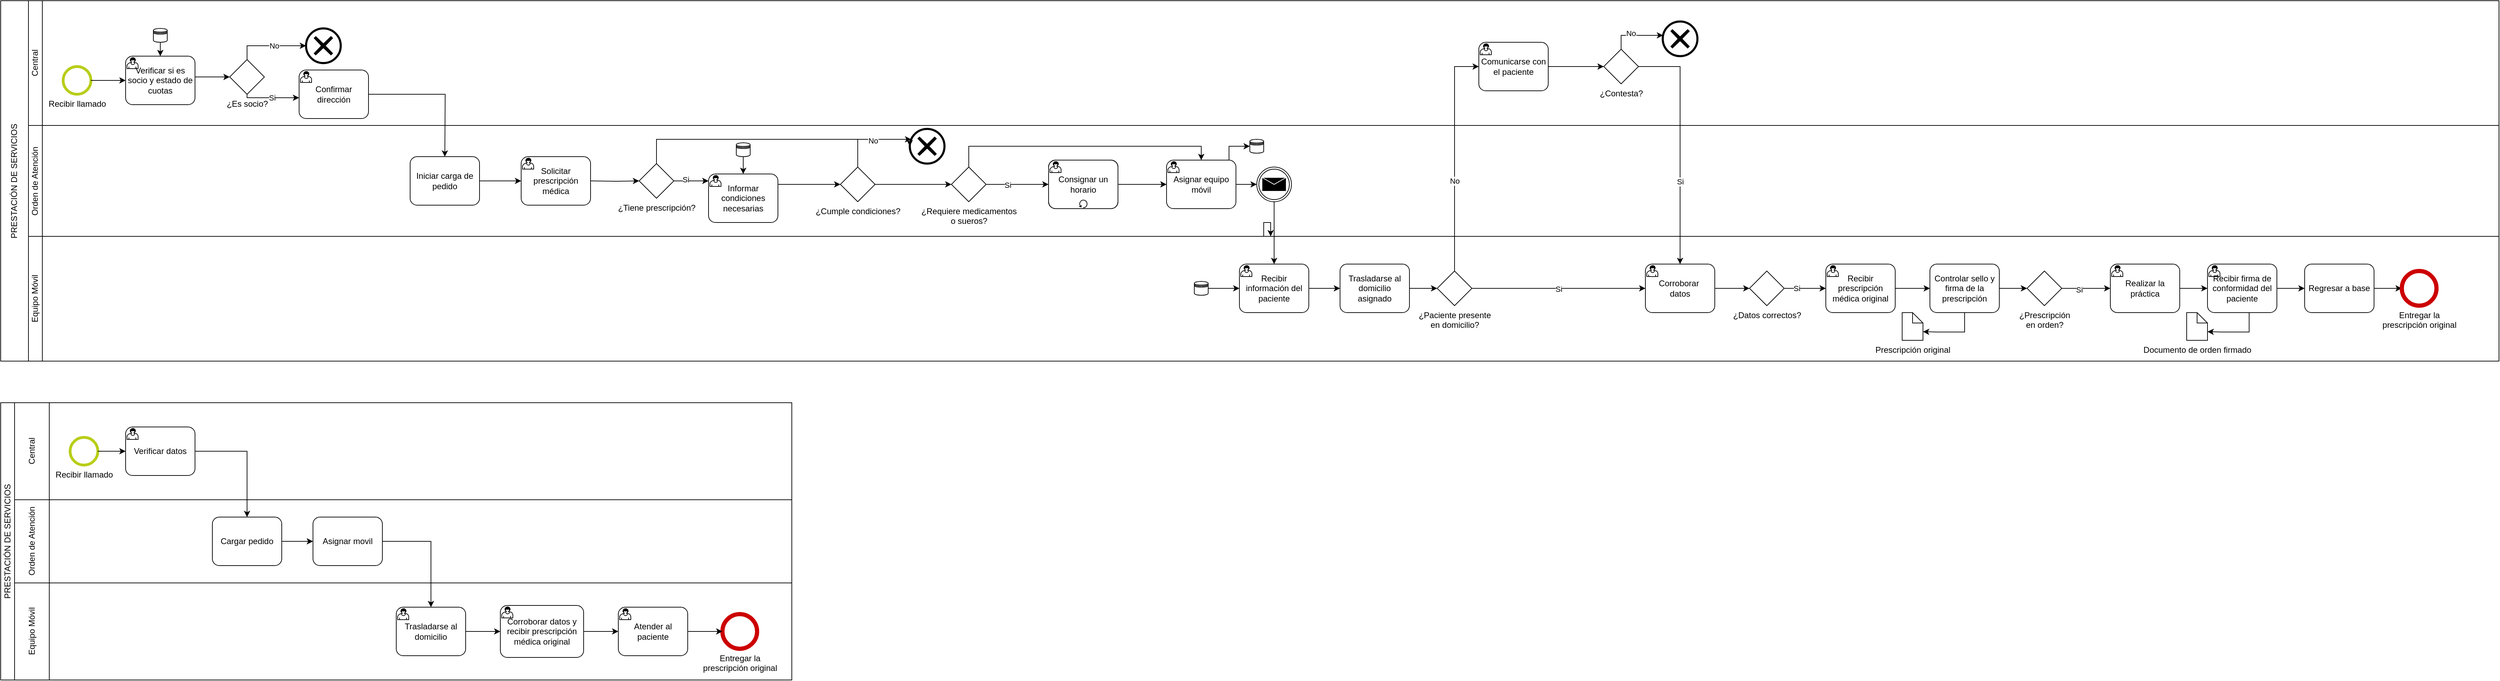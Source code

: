 <mxfile version="24.5.2" type="github">
  <diagram name="Page-1" id="2a216829-ef6e-dabb-86c1-c78162f3ba2b">
    <mxGraphModel dx="5736" dy="3184" grid="0" gridSize="10" guides="0" tooltips="0" connect="0" arrows="0" fold="1" page="0" pageScale="1" pageWidth="850" pageHeight="1100" background="none" math="0" shadow="0">
      <root>
        <mxCell id="0" />
        <mxCell id="1" parent="0" />
        <mxCell id="kCDRWN4eHYptyOttCMa9-4" value="PRESTACIÓN DE SERVICIOS" style="rounded=0;whiteSpace=wrap;html=1;flipV=1;flipH=1;direction=east;textDirection=vertical-lr;rotation=-180;" vertex="1" parent="1">
          <mxGeometry x="80" y="100" width="40" height="520" as="geometry" />
        </mxCell>
        <mxCell id="kCDRWN4eHYptyOttCMa9-5" value="" style="rounded=0;whiteSpace=wrap;html=1;" vertex="1" parent="1">
          <mxGeometry x="120" y="100" width="3560" height="180" as="geometry" />
        </mxCell>
        <mxCell id="kCDRWN4eHYptyOttCMa9-6" value="" style="rounded=0;whiteSpace=wrap;html=1;" vertex="1" parent="1">
          <mxGeometry x="140" y="280" width="3540" height="160" as="geometry" />
        </mxCell>
        <mxCell id="kCDRWN4eHYptyOttCMa9-7" value="" style="rounded=0;whiteSpace=wrap;html=1;" vertex="1" parent="1">
          <mxGeometry x="120" y="440" width="3560" height="180" as="geometry" />
        </mxCell>
        <mxCell id="kCDRWN4eHYptyOttCMa9-9" value="Central" style="rounded=0;whiteSpace=wrap;html=1;textDirection=vertical-rl;flipH=0;flipV=0;direction=east;rotation=-180;" vertex="1" parent="1">
          <mxGeometry x="120" y="100" width="20" height="180" as="geometry" />
        </mxCell>
        <mxCell id="kCDRWN4eHYptyOttCMa9-10" value="Orden de Atención" style="rounded=0;whiteSpace=wrap;html=1;textDirection=vertical-rl;flipH=0;flipV=0;direction=east;rotation=180;" vertex="1" parent="1">
          <mxGeometry x="120" y="280" width="20" height="160" as="geometry" />
        </mxCell>
        <mxCell id="kCDRWN4eHYptyOttCMa9-11" value="Equipo Móvil" style="rounded=0;whiteSpace=wrap;html=1;textDirection=vertical-rl;flipH=0;flipV=0;direction=east;rotation=180;" vertex="1" parent="1">
          <mxGeometry x="120" y="440" width="20" height="180" as="geometry" />
        </mxCell>
        <mxCell id="ayf5M_BBxmVtLlnQ4Gre-3" value="Recibir llamado" style="points=[[0.145,0.145,0],[0.5,0,0],[0.855,0.145,0],[1,0.5,0],[0.855,0.855,0],[0.5,1,0],[0.145,0.855,0],[0,0.5,0]];shape=mxgraph.bpmn.event;html=1;verticalLabelPosition=bottom;labelBackgroundColor=#ffffff;verticalAlign=top;align=center;perimeter=ellipsePerimeter;outlineConnect=0;aspect=fixed;outline=standard;symbol=general;strokeColor=#b8cd18;strokeWidth=4;" vertex="1" parent="1">
          <mxGeometry x="170" y="195" width="40" height="40" as="geometry" />
        </mxCell>
        <mxCell id="ayf5M_BBxmVtLlnQ4Gre-37" style="edgeStyle=orthogonalEdgeStyle;rounded=0;orthogonalLoop=1;jettySize=auto;html=1;" edge="1" parent="1" source="ayf5M_BBxmVtLlnQ4Gre-7">
          <mxGeometry relative="1" as="geometry">
            <mxPoint x="310" y="180" as="targetPoint" />
          </mxGeometry>
        </mxCell>
        <mxCell id="ayf5M_BBxmVtLlnQ4Gre-7" value="" style="shape=datastore;html=1;labelPosition=center;verticalLabelPosition=bottom;align=center;verticalAlign=top;" vertex="1" parent="1">
          <mxGeometry x="300" y="140" width="20" height="20" as="geometry" />
        </mxCell>
        <mxCell id="ayf5M_BBxmVtLlnQ4Gre-9" value="¿Es socio?" style="points=[[0.25,0.25,0],[0.5,0,0],[0.75,0.25,0],[1,0.5,0],[0.75,0.75,0],[0.5,1,0],[0.25,0.75,0],[0,0.5,0]];shape=mxgraph.bpmn.gateway2;html=1;verticalLabelPosition=bottom;labelBackgroundColor=#ffffff;verticalAlign=top;align=center;perimeter=rhombusPerimeter;outlineConnect=0;outline=none;symbol=none;" vertex="1" parent="1">
          <mxGeometry x="410" y="185" width="50" height="50" as="geometry" />
        </mxCell>
        <mxCell id="ayf5M_BBxmVtLlnQ4Gre-12" value="" style="points=[[0.145,0.145,0],[0.5,0,0],[0.855,0.145,0],[1,0.5,0],[0.855,0.855,0],[0.5,1,0],[0.145,0.855,0],[0,0.5,0]];shape=mxgraph.bpmn.event;html=1;verticalLabelPosition=bottom;labelBackgroundColor=#ffffff;verticalAlign=top;align=center;perimeter=ellipsePerimeter;outlineConnect=0;aspect=fixed;outline=end;symbol=cancel;" vertex="1" parent="1">
          <mxGeometry x="520" y="140" width="50" height="50" as="geometry" />
        </mxCell>
        <mxCell id="ayf5M_BBxmVtLlnQ4Gre-13" style="edgeStyle=orthogonalEdgeStyle;rounded=0;orthogonalLoop=1;jettySize=auto;html=1;entryX=0;entryY=0.5;entryDx=0;entryDy=0;entryPerimeter=0;exitX=0.5;exitY=0;exitDx=0;exitDy=0;exitPerimeter=0;" edge="1" parent="1" source="ayf5M_BBxmVtLlnQ4Gre-9" target="ayf5M_BBxmVtLlnQ4Gre-12">
          <mxGeometry relative="1" as="geometry" />
        </mxCell>
        <mxCell id="ayf5M_BBxmVtLlnQ4Gre-14" value="No" style="edgeLabel;html=1;align=center;verticalAlign=middle;resizable=0;points=[];" vertex="1" connectable="0" parent="ayf5M_BBxmVtLlnQ4Gre-13">
          <mxGeometry x="0.11" relative="1" as="geometry">
            <mxPoint as="offset" />
          </mxGeometry>
        </mxCell>
        <mxCell id="ayf5M_BBxmVtLlnQ4Gre-21" style="edgeStyle=orthogonalEdgeStyle;rounded=0;orthogonalLoop=1;jettySize=auto;html=1;exitX=1;exitY=0.5;exitDx=0;exitDy=0;exitPerimeter=0;" edge="1" parent="1" source="ayf5M_BBxmVtLlnQ4Gre-69">
          <mxGeometry relative="1" as="geometry">
            <mxPoint x="660" y="240" as="sourcePoint" />
            <mxPoint x="720" y="325" as="targetPoint" />
          </mxGeometry>
        </mxCell>
        <mxCell id="ayf5M_BBxmVtLlnQ4Gre-16" style="edgeStyle=orthogonalEdgeStyle;rounded=0;orthogonalLoop=1;jettySize=auto;html=1;entryX=0;entryY=0.5;entryDx=0;entryDy=0;entryPerimeter=0;" edge="1" parent="1" source="ayf5M_BBxmVtLlnQ4Gre-9">
          <mxGeometry relative="1" as="geometry">
            <mxPoint x="510" y="240" as="targetPoint" />
            <Array as="points">
              <mxPoint x="435" y="240" />
            </Array>
          </mxGeometry>
        </mxCell>
        <mxCell id="ayf5M_BBxmVtLlnQ4Gre-19" value="Si" style="edgeLabel;html=1;align=center;verticalAlign=middle;resizable=0;points=[];" vertex="1" connectable="0" parent="ayf5M_BBxmVtLlnQ4Gre-16">
          <mxGeometry x="-0.169" y="-3" relative="1" as="geometry">
            <mxPoint x="8" y="-3" as="offset" />
          </mxGeometry>
        </mxCell>
        <mxCell id="ayf5M_BBxmVtLlnQ4Gre-25" style="edgeStyle=orthogonalEdgeStyle;rounded=0;orthogonalLoop=1;jettySize=auto;html=1;" edge="1" parent="1" target="ayf5M_BBxmVtLlnQ4Gre-24">
          <mxGeometry relative="1" as="geometry">
            <mxPoint x="930" y="360" as="sourcePoint" />
          </mxGeometry>
        </mxCell>
        <mxCell id="ayf5M_BBxmVtLlnQ4Gre-23" style="edgeStyle=orthogonalEdgeStyle;rounded=0;orthogonalLoop=1;jettySize=auto;html=1;entryX=0;entryY=0.5;entryDx=0;entryDy=0;entryPerimeter=0;" edge="1" parent="1">
          <mxGeometry relative="1" as="geometry">
            <mxPoint x="770" y="360" as="sourcePoint" />
            <mxPoint x="830" y="360" as="targetPoint" />
          </mxGeometry>
        </mxCell>
        <mxCell id="ayf5M_BBxmVtLlnQ4Gre-27" style="edgeStyle=orthogonalEdgeStyle;rounded=0;orthogonalLoop=1;jettySize=auto;html=1;" edge="1" parent="1" source="ayf5M_BBxmVtLlnQ4Gre-24" target="ayf5M_BBxmVtLlnQ4Gre-43">
          <mxGeometry relative="1" as="geometry">
            <mxPoint x="1100" y="315" as="targetPoint" />
            <Array as="points">
              <mxPoint x="1025" y="300" />
            </Array>
          </mxGeometry>
        </mxCell>
        <mxCell id="ayf5M_BBxmVtLlnQ4Gre-32" style="edgeStyle=orthogonalEdgeStyle;rounded=0;orthogonalLoop=1;jettySize=auto;html=1;" edge="1" parent="1" source="ayf5M_BBxmVtLlnQ4Gre-24">
          <mxGeometry relative="1" as="geometry">
            <mxPoint x="1100" y="360" as="targetPoint" />
            <Array as="points">
              <mxPoint x="1080" y="360" />
              <mxPoint x="1080" y="360" />
            </Array>
          </mxGeometry>
        </mxCell>
        <mxCell id="ayf5M_BBxmVtLlnQ4Gre-33" value="Si" style="edgeLabel;html=1;align=center;verticalAlign=middle;resizable=0;points=[];" vertex="1" connectable="0" parent="ayf5M_BBxmVtLlnQ4Gre-32">
          <mxGeometry x="-0.333" y="2" relative="1" as="geometry">
            <mxPoint as="offset" />
          </mxGeometry>
        </mxCell>
        <mxCell id="ayf5M_BBxmVtLlnQ4Gre-24" value="¿Tiene prescripción?" style="points=[[0.25,0.25,0],[0.5,0,0],[0.75,0.25,0],[1,0.5,0],[0.75,0.75,0],[0.5,1,0],[0.25,0.75,0],[0,0.5,0]];shape=mxgraph.bpmn.gateway2;html=1;verticalLabelPosition=bottom;labelBackgroundColor=#ffffff;verticalAlign=top;align=center;perimeter=rhombusPerimeter;outlineConnect=0;outline=none;symbol=none;" vertex="1" parent="1">
          <mxGeometry x="1000" y="335" width="50" height="50" as="geometry" />
        </mxCell>
        <mxCell id="ayf5M_BBxmVtLlnQ4Gre-40" style="edgeStyle=orthogonalEdgeStyle;rounded=0;orthogonalLoop=1;jettySize=auto;html=1;" edge="1" parent="1" target="ayf5M_BBxmVtLlnQ4Gre-39">
          <mxGeometry relative="1" as="geometry">
            <mxPoint x="1200" y="365" as="sourcePoint" />
            <Array as="points">
              <mxPoint x="1220" y="365" />
              <mxPoint x="1220" y="365" />
            </Array>
          </mxGeometry>
        </mxCell>
        <mxCell id="ayf5M_BBxmVtLlnQ4Gre-48" style="edgeStyle=orthogonalEdgeStyle;rounded=0;orthogonalLoop=1;jettySize=auto;html=1;" edge="1" parent="1" source="ayf5M_BBxmVtLlnQ4Gre-34">
          <mxGeometry relative="1" as="geometry">
            <mxPoint x="1150" y="350" as="targetPoint" />
          </mxGeometry>
        </mxCell>
        <mxCell id="ayf5M_BBxmVtLlnQ4Gre-34" value="" style="shape=datastore;html=1;labelPosition=center;verticalLabelPosition=bottom;align=center;verticalAlign=top;" vertex="1" parent="1">
          <mxGeometry x="1140" y="305" width="20" height="20" as="geometry" />
        </mxCell>
        <mxCell id="ayf5M_BBxmVtLlnQ4Gre-57" style="edgeStyle=orthogonalEdgeStyle;rounded=0;orthogonalLoop=1;jettySize=auto;html=1;" edge="1" parent="1" source="ayf5M_BBxmVtLlnQ4Gre-39" target="ayf5M_BBxmVtLlnQ4Gre-56">
          <mxGeometry relative="1" as="geometry" />
        </mxCell>
        <mxCell id="ayf5M_BBxmVtLlnQ4Gre-39" value="¿Cumple condiciones?" style="points=[[0.25,0.25,0],[0.5,0,0],[0.75,0.25,0],[1,0.5,0],[0.75,0.75,0],[0.5,1,0],[0.25,0.75,0],[0,0.5,0]];shape=mxgraph.bpmn.gateway2;html=1;verticalLabelPosition=bottom;labelBackgroundColor=#ffffff;verticalAlign=top;align=center;perimeter=rhombusPerimeter;outlineConnect=0;outline=none;symbol=none;" vertex="1" parent="1">
          <mxGeometry x="1290" y="340" width="50" height="50" as="geometry" />
        </mxCell>
        <mxCell id="ayf5M_BBxmVtLlnQ4Gre-43" value="" style="points=[[0.145,0.145,0],[0.5,0,0],[0.855,0.145,0],[1,0.5,0],[0.855,0.855,0],[0.5,1,0],[0.145,0.855,0],[0,0.5,0]];shape=mxgraph.bpmn.event;html=1;verticalLabelPosition=bottom;labelBackgroundColor=#ffffff;verticalAlign=top;align=center;perimeter=ellipsePerimeter;outlineConnect=0;aspect=fixed;outline=end;symbol=cancel;" vertex="1" parent="1">
          <mxGeometry x="1390" y="285" width="50" height="50" as="geometry" />
        </mxCell>
        <mxCell id="ayf5M_BBxmVtLlnQ4Gre-44" style="edgeStyle=orthogonalEdgeStyle;rounded=0;orthogonalLoop=1;jettySize=auto;html=1;entryX=0;entryY=0.5;entryDx=0;entryDy=0;entryPerimeter=0;" edge="1" parent="1" source="ayf5M_BBxmVtLlnQ4Gre-39" target="ayf5M_BBxmVtLlnQ4Gre-43">
          <mxGeometry relative="1" as="geometry">
            <Array as="points">
              <mxPoint x="1315" y="300" />
              <mxPoint x="1390" y="300" />
            </Array>
          </mxGeometry>
        </mxCell>
        <mxCell id="ayf5M_BBxmVtLlnQ4Gre-45" value="No" style="edgeLabel;html=1;align=center;verticalAlign=middle;resizable=0;points=[];" vertex="1" connectable="0" parent="ayf5M_BBxmVtLlnQ4Gre-44">
          <mxGeometry x="-0.017" y="-2" relative="1" as="geometry">
            <mxPoint as="offset" />
          </mxGeometry>
        </mxCell>
        <mxCell id="ayf5M_BBxmVtLlnQ4Gre-51" value="" style="group" vertex="1" connectable="0" parent="1">
          <mxGeometry x="1590" y="330" width="160" height="70" as="geometry" />
        </mxCell>
        <mxCell id="ayf5M_BBxmVtLlnQ4Gre-50" value="" style="points=[[0.25,0,0],[0.5,0,0],[0.75,0,0],[1,0.25,0],[1,0.5,0],[1,0.75,0],[0.75,1,0],[0.5,1,0],[0.25,1,0],[0,0.75,0],[0,0.5,0],[0,0.25,0]];shape=mxgraph.bpmn.task;whiteSpace=wrap;rectStyle=rounded;size=10;html=1;container=1;expand=0;collapsible=0;taskMarker=abstract;isLoopStandard=1;fillColor=none;" vertex="1" parent="ayf5M_BBxmVtLlnQ4Gre-51">
          <mxGeometry width="100" height="70" as="geometry" />
        </mxCell>
        <mxCell id="ayf5M_BBxmVtLlnQ4Gre-59" style="edgeStyle=orthogonalEdgeStyle;rounded=0;orthogonalLoop=1;jettySize=auto;html=1;" edge="1" parent="1" source="ayf5M_BBxmVtLlnQ4Gre-56">
          <mxGeometry relative="1" as="geometry">
            <mxPoint x="1590" y="365" as="targetPoint" />
          </mxGeometry>
        </mxCell>
        <mxCell id="ayf5M_BBxmVtLlnQ4Gre-60" value="Si" style="edgeLabel;html=1;align=center;verticalAlign=middle;resizable=0;points=[];" vertex="1" connectable="0" parent="ayf5M_BBxmVtLlnQ4Gre-59">
          <mxGeometry x="-0.314" y="-1" relative="1" as="geometry">
            <mxPoint as="offset" />
          </mxGeometry>
        </mxCell>
        <mxCell id="ayf5M_BBxmVtLlnQ4Gre-56" value="¿Requiere medicamentos&lt;br&gt;o sueros?" style="points=[[0.25,0.25,0],[0.5,0,0],[0.75,0.25,0],[1,0.5,0],[0.75,0.75,0],[0.5,1,0],[0.25,0.75,0],[0,0.5,0]];shape=mxgraph.bpmn.gateway2;html=1;verticalLabelPosition=bottom;labelBackgroundColor=#ffffff;verticalAlign=top;align=center;perimeter=rhombusPerimeter;outlineConnect=0;outline=none;symbol=none;" vertex="1" parent="1">
          <mxGeometry x="1450" y="340" width="50" height="50" as="geometry" />
        </mxCell>
        <mxCell id="ayf5M_BBxmVtLlnQ4Gre-62" style="edgeStyle=orthogonalEdgeStyle;rounded=0;orthogonalLoop=1;jettySize=auto;html=1;entryX=0.5;entryY=0;entryDx=0;entryDy=0;entryPerimeter=0;" edge="1" parent="1" source="ayf5M_BBxmVtLlnQ4Gre-56">
          <mxGeometry relative="1" as="geometry">
            <mxPoint x="1810" y="330" as="targetPoint" />
            <Array as="points">
              <mxPoint x="1475" y="310" />
              <mxPoint x="1810" y="310" />
              <mxPoint x="1810" y="330" />
            </Array>
          </mxGeometry>
        </mxCell>
        <mxCell id="ayf5M_BBxmVtLlnQ4Gre-63" style="edgeStyle=orthogonalEdgeStyle;rounded=0;orthogonalLoop=1;jettySize=auto;html=1;entryX=0;entryY=0.5;entryDx=0;entryDy=0;entryPerimeter=0;" edge="1" parent="1">
          <mxGeometry relative="1" as="geometry">
            <mxPoint x="1690" y="365" as="sourcePoint" />
            <mxPoint x="1760" y="365" as="targetPoint" />
          </mxGeometry>
        </mxCell>
        <mxCell id="ayf5M_BBxmVtLlnQ4Gre-87" style="edgeStyle=orthogonalEdgeStyle;rounded=0;orthogonalLoop=1;jettySize=auto;html=1;" edge="1" parent="1" source="ayf5M_BBxmVtLlnQ4Gre-64" target="ayf5M_BBxmVtLlnQ4Gre-86">
          <mxGeometry relative="1" as="geometry" />
        </mxCell>
        <mxCell id="ayf5M_BBxmVtLlnQ4Gre-64" value="Asignar equipo móvil" style="points=[[0.25,0,0],[0.5,0,0],[0.75,0,0],[1,0.25,0],[1,0.5,0],[1,0.75,0],[0.75,1,0],[0.5,1,0],[0.25,1,0],[0,0.75,0],[0,0.5,0],[0,0.25,0]];shape=mxgraph.bpmn.task;whiteSpace=wrap;rectStyle=rounded;size=10;html=1;container=1;expand=0;collapsible=0;taskMarker=user;" vertex="1" parent="1">
          <mxGeometry x="1760" y="330" width="100" height="70" as="geometry" />
        </mxCell>
        <mxCell id="ayf5M_BBxmVtLlnQ4Gre-65" value="Consignar un horario" style="points=[[0.25,0,0],[0.5,0,0],[0.75,0,0],[1,0.25,0],[1,0.5,0],[1,0.75,0],[0.75,1,0],[0.5,1,0],[0.25,1,0],[0,0.75,0],[0,0.5,0],[0,0.25,0]];shape=mxgraph.bpmn.task;whiteSpace=wrap;rectStyle=rounded;size=10;html=1;container=1;expand=0;collapsible=0;taskMarker=user;fillColor=none;" vertex="1" parent="1">
          <mxGeometry x="1590" y="330" width="100" height="70" as="geometry" />
        </mxCell>
        <mxCell id="ayf5M_BBxmVtLlnQ4Gre-66" value="Informar condiciones necesarias" style="points=[[0.25,0,0],[0.5,0,0],[0.75,0,0],[1,0.25,0],[1,0.5,0],[1,0.75,0],[0.75,1,0],[0.5,1,0],[0.25,1,0],[0,0.75,0],[0,0.5,0],[0,0.25,0]];shape=mxgraph.bpmn.task;whiteSpace=wrap;rectStyle=rounded;size=10;html=1;container=1;expand=0;collapsible=0;taskMarker=user;" vertex="1" parent="1">
          <mxGeometry x="1100" y="350" width="100" height="70" as="geometry" />
        </mxCell>
        <mxCell id="ayf5M_BBxmVtLlnQ4Gre-67" value="Solicitar prescripción médica" style="points=[[0.25,0,0],[0.5,0,0],[0.75,0,0],[1,0.25,0],[1,0.5,0],[1,0.75,0],[0.75,1,0],[0.5,1,0],[0.25,1,0],[0,0.75,0],[0,0.5,0],[0,0.25,0]];shape=mxgraph.bpmn.task;whiteSpace=wrap;rectStyle=rounded;size=10;html=1;container=1;expand=0;collapsible=0;taskMarker=user;" vertex="1" parent="1">
          <mxGeometry x="830" y="325" width="100" height="70" as="geometry" />
        </mxCell>
        <mxCell id="ayf5M_BBxmVtLlnQ4Gre-69" value="Confirmar dirección" style="points=[[0.25,0,0],[0.5,0,0],[0.75,0,0],[1,0.25,0],[1,0.5,0],[1,0.75,0],[0.75,1,0],[0.5,1,0],[0.25,1,0],[0,0.75,0],[0,0.5,0],[0,0.25,0]];shape=mxgraph.bpmn.task;whiteSpace=wrap;rectStyle=rounded;size=10;html=1;container=1;expand=0;collapsible=0;taskMarker=user;" vertex="1" parent="1">
          <mxGeometry x="510" y="200" width="100" height="70" as="geometry" />
        </mxCell>
        <mxCell id="ayf5M_BBxmVtLlnQ4Gre-70" value="Verificar si es socio y estado de cuotas" style="points=[[0.25,0,0],[0.5,0,0],[0.75,0,0],[1,0.25,0],[1,0.5,0],[1,0.75,0],[0.75,1,0],[0.5,1,0],[0.25,1,0],[0,0.75,0],[0,0.5,0],[0,0.25,0]];shape=mxgraph.bpmn.task;whiteSpace=wrap;rectStyle=rounded;size=10;html=1;container=1;expand=0;collapsible=0;taskMarker=user;" vertex="1" parent="1">
          <mxGeometry x="260" y="180" width="100" height="70" as="geometry" />
        </mxCell>
        <mxCell id="ayf5M_BBxmVtLlnQ4Gre-73" style="edgeStyle=orthogonalEdgeStyle;rounded=0;orthogonalLoop=1;jettySize=auto;html=1;entryX=0;entryY=0.5;entryDx=0;entryDy=0;entryPerimeter=0;" edge="1" parent="1" source="ayf5M_BBxmVtLlnQ4Gre-70" target="ayf5M_BBxmVtLlnQ4Gre-9">
          <mxGeometry relative="1" as="geometry">
            <Array as="points">
              <mxPoint x="370" y="210" />
              <mxPoint x="370" y="210" />
            </Array>
          </mxGeometry>
        </mxCell>
        <mxCell id="ayf5M_BBxmVtLlnQ4Gre-74" value="Recibir información del paciente" style="points=[[0.25,0,0],[0.5,0,0],[0.75,0,0],[1,0.25,0],[1,0.5,0],[1,0.75,0],[0.75,1,0],[0.5,1,0],[0.25,1,0],[0,0.75,0],[0,0.5,0],[0,0.25,0]];shape=mxgraph.bpmn.task;whiteSpace=wrap;rectStyle=rounded;size=10;html=1;container=1;expand=0;collapsible=0;taskMarker=user;" vertex="1" parent="1">
          <mxGeometry x="1865" y="480" width="100" height="70" as="geometry" />
        </mxCell>
        <mxCell id="UZzEIZGlDgZ2y4QZmWA_-2" style="edgeStyle=orthogonalEdgeStyle;rounded=0;orthogonalLoop=1;jettySize=auto;html=1;exitX=1;exitY=0.5;exitDx=0;exitDy=0;exitPerimeter=0;entryX=0;entryY=0.5;entryDx=0;entryDy=0;entryPerimeter=0;" edge="1" parent="1" source="ayf5M_BBxmVtLlnQ4Gre-3" target="ayf5M_BBxmVtLlnQ4Gre-70">
          <mxGeometry relative="1" as="geometry" />
        </mxCell>
        <mxCell id="UZzEIZGlDgZ2y4QZmWA_-4" style="edgeStyle=orthogonalEdgeStyle;rounded=0;orthogonalLoop=1;jettySize=auto;html=1;exitX=1;exitY=0.5;exitDx=0;exitDy=0;exitPerimeter=0;entryX=0;entryY=0.5;entryDx=0;entryDy=0;entryPerimeter=0;" edge="1" parent="1" source="ayf5M_BBxmVtLlnQ4Gre-74" target="ayf5M_BBxmVtLlnQ4Gre-77">
          <mxGeometry relative="1" as="geometry">
            <mxPoint x="2000" y="515" as="targetPoint" />
          </mxGeometry>
        </mxCell>
        <mxCell id="UZzEIZGlDgZ2y4QZmWA_-5" value="¿Datos correctos?" style="points=[[0.25,0.25,0],[0.5,0,0],[0.75,0.25,0],[1,0.5,0],[0.75,0.75,0],[0.5,1,0],[0.25,0.75,0],[0,0.5,0]];shape=mxgraph.bpmn.gateway2;html=1;verticalLabelPosition=bottom;labelBackgroundColor=#ffffff;verticalAlign=top;align=center;perimeter=rhombusPerimeter;outlineConnect=0;outline=none;symbol=none;" vertex="1" parent="1">
          <mxGeometry x="2600" y="490" width="50" height="50" as="geometry" />
        </mxCell>
        <mxCell id="ayf5M_BBxmVtLlnQ4Gre-95" style="edgeStyle=orthogonalEdgeStyle;rounded=0;orthogonalLoop=1;jettySize=auto;html=1;" edge="1" parent="1" source="ayf5M_BBxmVtLlnQ4Gre-77" target="ayf5M_BBxmVtLlnQ4Gre-94">
          <mxGeometry relative="1" as="geometry" />
        </mxCell>
        <mxCell id="ayf5M_BBxmVtLlnQ4Gre-77" value="Trasladarse al&lt;br&gt;domicilio asignado" style="points=[[0.25,0,0],[0.5,0,0],[0.75,0,0],[1,0.25,0],[1,0.5,0],[1,0.75,0],[0.75,1,0],[0.5,1,0],[0.25,1,0],[0,0.75,0],[0,0.5,0],[0,0.25,0]];shape=mxgraph.bpmn.task;whiteSpace=wrap;rectStyle=rounded;size=10;html=1;container=1;expand=0;collapsible=0;taskMarker=abstract;" vertex="1" parent="1">
          <mxGeometry x="2010" y="480" width="100" height="70" as="geometry" />
        </mxCell>
        <mxCell id="ayf5M_BBxmVtLlnQ4Gre-78" value="Iniciar carga de pedido" style="points=[[0.25,0,0],[0.5,0,0],[0.75,0,0],[1,0.25,0],[1,0.5,0],[1,0.75,0],[0.75,1,0],[0.5,1,0],[0.25,1,0],[0,0.75,0],[0,0.5,0],[0,0.25,0]];shape=mxgraph.bpmn.task;whiteSpace=wrap;rectStyle=rounded;size=10;html=1;container=1;expand=0;collapsible=0;taskMarker=abstract;" vertex="1" parent="1">
          <mxGeometry x="670" y="325" width="100" height="70" as="geometry" />
        </mxCell>
        <mxCell id="ayf5M_BBxmVtLlnQ4Gre-82" value="" style="shape=datastore;html=1;labelPosition=center;verticalLabelPosition=bottom;align=center;verticalAlign=top;" vertex="1" parent="1">
          <mxGeometry x="1800" y="505" width="20" height="20" as="geometry" />
        </mxCell>
        <mxCell id="ayf5M_BBxmVtLlnQ4Gre-83" style="edgeStyle=orthogonalEdgeStyle;rounded=0;orthogonalLoop=1;jettySize=auto;html=1;entryX=0;entryY=0.5;entryDx=0;entryDy=0;entryPerimeter=0;" edge="1" parent="1" source="ayf5M_BBxmVtLlnQ4Gre-82" target="ayf5M_BBxmVtLlnQ4Gre-74">
          <mxGeometry relative="1" as="geometry" />
        </mxCell>
        <mxCell id="ayf5M_BBxmVtLlnQ4Gre-85" value="" style="edgeStyle=orthogonalEdgeStyle;rounded=0;orthogonalLoop=1;jettySize=auto;html=1;" edge="1" parent="1" source="ayf5M_BBxmVtLlnQ4Gre-64" target="ayf5M_BBxmVtLlnQ4Gre-80">
          <mxGeometry relative="1" as="geometry">
            <mxPoint x="1840" y="330" as="sourcePoint" />
            <mxPoint x="1920" y="310" as="targetPoint" />
            <Array as="points">
              <mxPoint x="1850" y="310" />
            </Array>
          </mxGeometry>
        </mxCell>
        <mxCell id="ayf5M_BBxmVtLlnQ4Gre-80" value="" style="shape=datastore;html=1;labelPosition=center;verticalLabelPosition=bottom;align=center;verticalAlign=top;" vertex="1" parent="1">
          <mxGeometry x="1880" y="300" width="20" height="20" as="geometry" />
        </mxCell>
        <mxCell id="ayf5M_BBxmVtLlnQ4Gre-86" value="" style="points=[[0.145,0.145,0],[0.5,0,0],[0.855,0.145,0],[1,0.5,0],[0.855,0.855,0],[0.5,1,0],[0.145,0.855,0],[0,0.5,0]];shape=mxgraph.bpmn.event;html=1;verticalLabelPosition=bottom;labelBackgroundColor=#ffffff;verticalAlign=top;align=center;perimeter=ellipsePerimeter;outlineConnect=0;aspect=fixed;outline=throwing;symbol=message;" vertex="1" parent="1">
          <mxGeometry x="1890" y="340" width="50" height="50" as="geometry" />
        </mxCell>
        <mxCell id="ayf5M_BBxmVtLlnQ4Gre-88" style="edgeStyle=orthogonalEdgeStyle;rounded=0;orthogonalLoop=1;jettySize=auto;html=1;entryX=0.5;entryY=0;entryDx=0;entryDy=0;entryPerimeter=0;" edge="1" parent="1" source="ayf5M_BBxmVtLlnQ4Gre-86" target="ayf5M_BBxmVtLlnQ4Gre-74">
          <mxGeometry relative="1" as="geometry" />
        </mxCell>
        <mxCell id="ayf5M_BBxmVtLlnQ4Gre-91" style="edgeStyle=orthogonalEdgeStyle;rounded=0;orthogonalLoop=1;jettySize=auto;html=1;" edge="1" parent="1" source="ayf5M_BBxmVtLlnQ4Gre-89" target="UZzEIZGlDgZ2y4QZmWA_-5">
          <mxGeometry relative="1" as="geometry" />
        </mxCell>
        <mxCell id="ayf5M_BBxmVtLlnQ4Gre-89" value="Corroborar&amp;nbsp;&lt;div&gt;datos&lt;/div&gt;" style="points=[[0.25,0,0],[0.5,0,0],[0.75,0,0],[1,0.25,0],[1,0.5,0],[1,0.75,0],[0.75,1,0],[0.5,1,0],[0.25,1,0],[0,0.75,0],[0,0.5,0],[0,0.25,0]];shape=mxgraph.bpmn.task;whiteSpace=wrap;rectStyle=rounded;size=10;html=1;container=1;expand=0;collapsible=0;taskMarker=user;" vertex="1" parent="1">
          <mxGeometry x="2450" y="480" width="100" height="70" as="geometry" />
        </mxCell>
        <mxCell id="ayf5M_BBxmVtLlnQ4Gre-94" value="¿Paciente presente&lt;br&gt;en domicilio?" style="points=[[0.25,0.25,0],[0.5,0,0],[0.75,0.25,0],[1,0.5,0],[0.75,0.75,0],[0.5,1,0],[0.25,0.75,0],[0,0.5,0]];shape=mxgraph.bpmn.gateway2;html=1;verticalLabelPosition=bottom;labelBackgroundColor=#ffffff;verticalAlign=top;align=center;perimeter=rhombusPerimeter;outlineConnect=0;outline=none;symbol=none;" vertex="1" parent="1">
          <mxGeometry x="2150" y="490" width="50" height="50" as="geometry" />
        </mxCell>
        <mxCell id="ayf5M_BBxmVtLlnQ4Gre-96" value="Comunicarse con el paciente" style="points=[[0.25,0,0],[0.5,0,0],[0.75,0,0],[1,0.25,0],[1,0.5,0],[1,0.75,0],[0.75,1,0],[0.5,1,0],[0.25,1,0],[0,0.75,0],[0,0.5,0],[0,0.25,0]];shape=mxgraph.bpmn.task;whiteSpace=wrap;rectStyle=rounded;size=10;html=1;container=1;expand=0;collapsible=0;taskMarker=user;" vertex="1" parent="1">
          <mxGeometry x="2210" y="160" width="100" height="70" as="geometry" />
        </mxCell>
        <mxCell id="ayf5M_BBxmVtLlnQ4Gre-97" style="edgeStyle=orthogonalEdgeStyle;rounded=0;orthogonalLoop=1;jettySize=auto;html=1;entryX=0;entryY=0.5;entryDx=0;entryDy=0;entryPerimeter=0;" edge="1" parent="1" source="ayf5M_BBxmVtLlnQ4Gre-94" target="ayf5M_BBxmVtLlnQ4Gre-96">
          <mxGeometry relative="1" as="geometry">
            <Array as="points">
              <mxPoint x="2175" y="195" />
            </Array>
          </mxGeometry>
        </mxCell>
        <mxCell id="ayf5M_BBxmVtLlnQ4Gre-98" value="No" style="edgeLabel;html=1;align=center;verticalAlign=middle;resizable=0;points=[];" vertex="1" connectable="0" parent="ayf5M_BBxmVtLlnQ4Gre-97">
          <mxGeometry x="0.049" y="-2" relative="1" as="geometry">
            <mxPoint x="-2" y="43" as="offset" />
          </mxGeometry>
        </mxCell>
        <mxCell id="ayf5M_BBxmVtLlnQ4Gre-110" style="edgeStyle=orthogonalEdgeStyle;rounded=0;orthogonalLoop=1;jettySize=auto;html=1;" edge="1" parent="1" source="ayf5M_BBxmVtLlnQ4Gre-99" target="ayf5M_BBxmVtLlnQ4Gre-105">
          <mxGeometry relative="1" as="geometry">
            <Array as="points">
              <mxPoint x="2415" y="150" />
            </Array>
          </mxGeometry>
        </mxCell>
        <mxCell id="ayf5M_BBxmVtLlnQ4Gre-111" value="No" style="edgeLabel;html=1;align=center;verticalAlign=middle;resizable=0;points=[];" vertex="1" connectable="0" parent="ayf5M_BBxmVtLlnQ4Gre-110">
          <mxGeometry x="-0.155" y="3" relative="1" as="geometry">
            <mxPoint as="offset" />
          </mxGeometry>
        </mxCell>
        <mxCell id="ayf5M_BBxmVtLlnQ4Gre-99" value="¿Contesta?" style="points=[[0.25,0.25,0],[0.5,0,0],[0.75,0.25,0],[1,0.5,0],[0.75,0.75,0],[0.5,1,0],[0.25,0.75,0],[0,0.5,0]];shape=mxgraph.bpmn.gateway2;html=1;verticalLabelPosition=bottom;labelBackgroundColor=#ffffff;verticalAlign=top;align=center;perimeter=rhombusPerimeter;outlineConnect=0;outline=none;symbol=none;" vertex="1" parent="1">
          <mxGeometry x="2390" y="170" width="50" height="50" as="geometry" />
        </mxCell>
        <mxCell id="ayf5M_BBxmVtLlnQ4Gre-100" style="edgeStyle=orthogonalEdgeStyle;rounded=0;orthogonalLoop=1;jettySize=auto;html=1;entryX=0;entryY=0.5;entryDx=0;entryDy=0;entryPerimeter=0;" edge="1" parent="1" source="ayf5M_BBxmVtLlnQ4Gre-96" target="ayf5M_BBxmVtLlnQ4Gre-99">
          <mxGeometry relative="1" as="geometry" />
        </mxCell>
        <mxCell id="ayf5M_BBxmVtLlnQ4Gre-101" style="edgeStyle=orthogonalEdgeStyle;rounded=0;orthogonalLoop=1;jettySize=auto;html=1;entryX=0.5;entryY=0;entryDx=0;entryDy=0;entryPerimeter=0;" edge="1" parent="1" source="ayf5M_BBxmVtLlnQ4Gre-99" target="ayf5M_BBxmVtLlnQ4Gre-89">
          <mxGeometry relative="1" as="geometry" />
        </mxCell>
        <mxCell id="ayf5M_BBxmVtLlnQ4Gre-104" value="Si" style="edgeLabel;html=1;align=center;verticalAlign=middle;resizable=0;points=[];" vertex="1" connectable="0" parent="ayf5M_BBxmVtLlnQ4Gre-101">
          <mxGeometry x="0.262" relative="1" as="geometry">
            <mxPoint y="8" as="offset" />
          </mxGeometry>
        </mxCell>
        <mxCell id="ayf5M_BBxmVtLlnQ4Gre-102" style="edgeStyle=orthogonalEdgeStyle;rounded=0;orthogonalLoop=1;jettySize=auto;html=1;entryX=0;entryY=0.5;entryDx=0;entryDy=0;entryPerimeter=0;" edge="1" parent="1" source="ayf5M_BBxmVtLlnQ4Gre-94" target="ayf5M_BBxmVtLlnQ4Gre-89">
          <mxGeometry relative="1" as="geometry" />
        </mxCell>
        <mxCell id="ayf5M_BBxmVtLlnQ4Gre-103" value="Si" style="edgeLabel;html=1;align=center;verticalAlign=middle;resizable=0;points=[];" vertex="1" connectable="0" parent="ayf5M_BBxmVtLlnQ4Gre-102">
          <mxGeometry y="-1" relative="1" as="geometry">
            <mxPoint as="offset" />
          </mxGeometry>
        </mxCell>
        <mxCell id="ayf5M_BBxmVtLlnQ4Gre-105" value="" style="points=[[0.145,0.145,0],[0.5,0,0],[0.855,0.145,0],[1,0.5,0],[0.855,0.855,0],[0.5,1,0],[0.145,0.855,0],[0,0.5,0]];shape=mxgraph.bpmn.event;html=1;verticalLabelPosition=bottom;labelBackgroundColor=#ffffff;verticalAlign=top;align=center;perimeter=ellipsePerimeter;outlineConnect=0;aspect=fixed;outline=end;symbol=cancel;" vertex="1" parent="1">
          <mxGeometry x="2475" y="130" width="50" height="50" as="geometry" />
        </mxCell>
        <mxCell id="ayf5M_BBxmVtLlnQ4Gre-115" value="Recibir prescripción médica original" style="points=[[0.25,0,0],[0.5,0,0],[0.75,0,0],[1,0.25,0],[1,0.5,0],[1,0.75,0],[0.75,1,0],[0.5,1,0],[0.25,1,0],[0,0.75,0],[0,0.5,0],[0,0.25,0]];shape=mxgraph.bpmn.task;whiteSpace=wrap;rectStyle=rounded;size=10;html=1;container=1;expand=0;collapsible=0;taskMarker=user;" vertex="1" parent="1">
          <mxGeometry x="2710" y="480" width="100" height="70" as="geometry" />
        </mxCell>
        <mxCell id="ayf5M_BBxmVtLlnQ4Gre-116" style="edgeStyle=orthogonalEdgeStyle;rounded=0;orthogonalLoop=1;jettySize=auto;html=1;entryX=0;entryY=0.5;entryDx=0;entryDy=0;entryPerimeter=0;" edge="1" parent="1" source="UZzEIZGlDgZ2y4QZmWA_-5" target="ayf5M_BBxmVtLlnQ4Gre-115">
          <mxGeometry relative="1" as="geometry" />
        </mxCell>
        <mxCell id="ayf5M_BBxmVtLlnQ4Gre-117" value="Si" style="edgeLabel;html=1;align=center;verticalAlign=middle;resizable=0;points=[];" vertex="1" connectable="0" parent="ayf5M_BBxmVtLlnQ4Gre-116">
          <mxGeometry x="-0.4" relative="1" as="geometry">
            <mxPoint as="offset" />
          </mxGeometry>
        </mxCell>
        <mxCell id="ayf5M_BBxmVtLlnQ4Gre-118" value="Controlar sello y firma de la prescripción" style="points=[[0.25,0,0],[0.5,0,0],[0.75,0,0],[1,0.25,0],[1,0.5,0],[1,0.75,0],[0.75,1,0],[0.5,1,0],[0.25,1,0],[0,0.75,0],[0,0.5,0],[0,0.25,0]];shape=mxgraph.bpmn.task;whiteSpace=wrap;rectStyle=rounded;size=10;html=1;container=1;expand=0;collapsible=0;taskMarker=abstract;" vertex="1" parent="1">
          <mxGeometry x="2860" y="480" width="100" height="70" as="geometry" />
        </mxCell>
        <mxCell id="ayf5M_BBxmVtLlnQ4Gre-119" style="edgeStyle=orthogonalEdgeStyle;rounded=0;orthogonalLoop=1;jettySize=auto;html=1;entryX=0;entryY=0.5;entryDx=0;entryDy=0;entryPerimeter=0;" edge="1" parent="1" source="ayf5M_BBxmVtLlnQ4Gre-115" target="ayf5M_BBxmVtLlnQ4Gre-118">
          <mxGeometry relative="1" as="geometry" />
        </mxCell>
        <mxCell id="ayf5M_BBxmVtLlnQ4Gre-120" value="¿Prescripción &lt;br&gt;en orden?" style="points=[[0.25,0.25,0],[0.5,0,0],[0.75,0.25,0],[1,0.5,0],[0.75,0.75,0],[0.5,1,0],[0.25,0.75,0],[0,0.5,0]];shape=mxgraph.bpmn.gateway2;html=1;verticalLabelPosition=bottom;labelBackgroundColor=#ffffff;verticalAlign=top;align=center;perimeter=rhombusPerimeter;outlineConnect=0;outline=none;symbol=none;" vertex="1" parent="1">
          <mxGeometry x="3000" y="490" width="50" height="50" as="geometry" />
        </mxCell>
        <mxCell id="ayf5M_BBxmVtLlnQ4Gre-121" style="edgeStyle=orthogonalEdgeStyle;rounded=0;orthogonalLoop=1;jettySize=auto;html=1;exitX=1;exitY=0.5;exitDx=0;exitDy=0;exitPerimeter=0;entryX=0;entryY=0.5;entryDx=0;entryDy=0;entryPerimeter=0;" edge="1" parent="1" source="ayf5M_BBxmVtLlnQ4Gre-118" target="ayf5M_BBxmVtLlnQ4Gre-120">
          <mxGeometry relative="1" as="geometry" />
        </mxCell>
        <mxCell id="ayf5M_BBxmVtLlnQ4Gre-123" style="edgeStyle=orthogonalEdgeStyle;rounded=0;orthogonalLoop=1;jettySize=auto;html=1;entryX=0;entryY=0.5;entryDx=0;entryDy=0;entryPerimeter=0;" edge="1" parent="1" source="ayf5M_BBxmVtLlnQ4Gre-120">
          <mxGeometry relative="1" as="geometry">
            <mxPoint x="3120" y="515" as="targetPoint" />
          </mxGeometry>
        </mxCell>
        <mxCell id="ayf5M_BBxmVtLlnQ4Gre-124" value="Si" style="edgeLabel;html=1;align=center;verticalAlign=middle;resizable=0;points=[];" vertex="1" connectable="0" parent="ayf5M_BBxmVtLlnQ4Gre-123">
          <mxGeometry x="-0.307" y="-2" relative="1" as="geometry">
            <mxPoint as="offset" />
          </mxGeometry>
        </mxCell>
        <mxCell id="ayf5M_BBxmVtLlnQ4Gre-128" value="Prescripción original" style="shape=mxgraph.bpmn.data;labelPosition=center;verticalLabelPosition=bottom;align=center;verticalAlign=top;size=15;html=1;" vertex="1" parent="1">
          <mxGeometry x="2820" y="550" width="30" height="40" as="geometry" />
        </mxCell>
        <mxCell id="ayf5M_BBxmVtLlnQ4Gre-129" style="edgeStyle=orthogonalEdgeStyle;rounded=0;orthogonalLoop=1;jettySize=auto;html=1;entryX=0;entryY=0;entryDx=30;entryDy=27.5;entryPerimeter=0;" edge="1" parent="1" source="ayf5M_BBxmVtLlnQ4Gre-118" target="ayf5M_BBxmVtLlnQ4Gre-128">
          <mxGeometry relative="1" as="geometry">
            <Array as="points">
              <mxPoint x="2910" y="578" />
              <mxPoint x="2870" y="578" />
            </Array>
          </mxGeometry>
        </mxCell>
        <mxCell id="ayf5M_BBxmVtLlnQ4Gre-130" value="Realizar la práctica" style="points=[[0.25,0,0],[0.5,0,0],[0.75,0,0],[1,0.25,0],[1,0.5,0],[1,0.75,0],[0.75,1,0],[0.5,1,0],[0.25,1,0],[0,0.75,0],[0,0.5,0],[0,0.25,0]];shape=mxgraph.bpmn.task;whiteSpace=wrap;rectStyle=rounded;size=10;html=1;container=1;expand=0;collapsible=0;taskMarker=user;" vertex="1" parent="1">
          <mxGeometry x="3120" y="480" width="100" height="70" as="geometry" />
        </mxCell>
        <mxCell id="ayf5M_BBxmVtLlnQ4Gre-135" value="" style="edgeStyle=orthogonalEdgeStyle;rounded=0;orthogonalLoop=1;jettySize=auto;html=1;" edge="1" parent="1" source="kCDRWN4eHYptyOttCMa9-7" target="kCDRWN4eHYptyOttCMa9-6">
          <mxGeometry relative="1" as="geometry" />
        </mxCell>
        <mxCell id="ayf5M_BBxmVtLlnQ4Gre-136" value="Recibir firma de conformidad del paciente" style="points=[[0.25,0,0],[0.5,0,0],[0.75,0,0],[1,0.25,0],[1,0.5,0],[1,0.75,0],[0.75,1,0],[0.5,1,0],[0.25,1,0],[0,0.75,0],[0,0.5,0],[0,0.25,0]];shape=mxgraph.bpmn.task;whiteSpace=wrap;rectStyle=rounded;size=10;html=1;container=1;expand=0;collapsible=0;taskMarker=user;" vertex="1" parent="1">
          <mxGeometry x="3260" y="480" width="100" height="70" as="geometry" />
        </mxCell>
        <mxCell id="ayf5M_BBxmVtLlnQ4Gre-137" style="edgeStyle=orthogonalEdgeStyle;rounded=0;orthogonalLoop=1;jettySize=auto;html=1;entryX=0;entryY=0.5;entryDx=0;entryDy=0;entryPerimeter=0;" edge="1" parent="1" source="ayf5M_BBxmVtLlnQ4Gre-130" target="ayf5M_BBxmVtLlnQ4Gre-136">
          <mxGeometry relative="1" as="geometry" />
        </mxCell>
        <mxCell id="ayf5M_BBxmVtLlnQ4Gre-141" style="edgeStyle=orthogonalEdgeStyle;rounded=0;orthogonalLoop=1;jettySize=auto;html=1;exitX=1;exitY=0.5;exitDx=0;exitDy=0;exitPerimeter=0;" edge="1" parent="1" source="ayf5M_BBxmVtLlnQ4Gre-138" target="ayf5M_BBxmVtLlnQ4Gre-140">
          <mxGeometry relative="1" as="geometry" />
        </mxCell>
        <mxCell id="ayf5M_BBxmVtLlnQ4Gre-138" value="Regresar a base" style="points=[[0.25,0,0],[0.5,0,0],[0.75,0,0],[1,0.25,0],[1,0.5,0],[1,0.75,0],[0.75,1,0],[0.5,1,0],[0.25,1,0],[0,0.75,0],[0,0.5,0],[0,0.25,0]];shape=mxgraph.bpmn.task;whiteSpace=wrap;rectStyle=rounded;size=10;html=1;container=1;expand=0;collapsible=0;taskMarker=abstract;" vertex="1" parent="1">
          <mxGeometry x="3400" y="480" width="100" height="70" as="geometry" />
        </mxCell>
        <mxCell id="ayf5M_BBxmVtLlnQ4Gre-139" style="edgeStyle=orthogonalEdgeStyle;rounded=0;orthogonalLoop=1;jettySize=auto;html=1;exitX=1;exitY=0.5;exitDx=0;exitDy=0;exitPerimeter=0;entryX=0;entryY=0.5;entryDx=0;entryDy=0;entryPerimeter=0;" edge="1" parent="1" source="ayf5M_BBxmVtLlnQ4Gre-136" target="ayf5M_BBxmVtLlnQ4Gre-138">
          <mxGeometry relative="1" as="geometry" />
        </mxCell>
        <mxCell id="ayf5M_BBxmVtLlnQ4Gre-140" value="Entregar la &lt;br&gt;prescripción original" style="points=[[0.145,0.145,0],[0.5,0,0],[0.855,0.145,0],[1,0.5,0],[0.855,0.855,0],[0.5,1,0],[0.145,0.855,0],[0,0.5,0]];shape=mxgraph.bpmn.event;html=1;verticalLabelPosition=bottom;labelBackgroundColor=#ffffff;verticalAlign=top;align=center;perimeter=ellipsePerimeter;outlineConnect=0;aspect=fixed;outline=end;symbol=terminate2;strokeColor=#CC0000;strokeWidth=2;" vertex="1" parent="1">
          <mxGeometry x="3540" y="490" width="50" height="50" as="geometry" />
        </mxCell>
        <mxCell id="ayf5M_BBxmVtLlnQ4Gre-142" value="Documento de orden firmado" style="shape=mxgraph.bpmn.data;labelPosition=center;verticalLabelPosition=bottom;align=center;verticalAlign=top;size=15;html=1;" vertex="1" parent="1">
          <mxGeometry x="3230" y="550" width="30" height="40" as="geometry" />
        </mxCell>
        <mxCell id="ayf5M_BBxmVtLlnQ4Gre-143" style="edgeStyle=orthogonalEdgeStyle;rounded=0;orthogonalLoop=1;jettySize=auto;html=1;entryX=0;entryY=0;entryDx=30;entryDy=27.5;entryPerimeter=0;" edge="1" parent="1" target="ayf5M_BBxmVtLlnQ4Gre-142">
          <mxGeometry relative="1" as="geometry">
            <mxPoint x="3320" y="550" as="sourcePoint" />
            <Array as="points">
              <mxPoint x="3320" y="578" />
              <mxPoint x="3280" y="578" />
            </Array>
          </mxGeometry>
        </mxCell>
        <mxCell id="ayf5M_BBxmVtLlnQ4Gre-144" value="&lt;span style=&quot;font-weight: 400;&quot;&gt;PRESTACIÓN DE SERVICIOS&lt;/span&gt;" style="swimlane;html=1;childLayout=stackLayout;resizeParent=1;resizeParentMax=0;horizontal=0;startSize=20;horizontalStack=0;whiteSpace=wrap;" vertex="1" parent="1">
          <mxGeometry x="80" y="680" width="1140" height="400" as="geometry" />
        </mxCell>
        <mxCell id="ayf5M_BBxmVtLlnQ4Gre-145" value="&lt;span style=&quot;font-weight: 400; text-wrap-mode: wrap;&quot;&gt;Central&lt;/span&gt;" style="swimlane;html=1;startSize=50;horizontal=0;" vertex="1" parent="ayf5M_BBxmVtLlnQ4Gre-144">
          <mxGeometry x="20" width="1120" height="140" as="geometry" />
        </mxCell>
        <mxCell id="ayf5M_BBxmVtLlnQ4Gre-152" value="Recibir llamado" style="points=[[0.145,0.145,0],[0.5,0,0],[0.855,0.145,0],[1,0.5,0],[0.855,0.855,0],[0.5,1,0],[0.145,0.855,0],[0,0.5,0]];shape=mxgraph.bpmn.event;html=1;verticalLabelPosition=bottom;labelBackgroundColor=#ffffff;verticalAlign=top;align=center;perimeter=ellipsePerimeter;outlineConnect=0;aspect=fixed;outline=standard;symbol=general;strokeColor=#b8cd18;strokeWidth=4;" vertex="1" parent="ayf5M_BBxmVtLlnQ4Gre-145">
          <mxGeometry x="80" y="50" width="40" height="40" as="geometry" />
        </mxCell>
        <mxCell id="ayf5M_BBxmVtLlnQ4Gre-153" value="Verificar datos" style="points=[[0.25,0,0],[0.5,0,0],[0.75,0,0],[1,0.25,0],[1,0.5,0],[1,0.75,0],[0.75,1,0],[0.5,1,0],[0.25,1,0],[0,0.75,0],[0,0.5,0],[0,0.25,0]];shape=mxgraph.bpmn.task;whiteSpace=wrap;rectStyle=rounded;size=10;html=1;container=1;expand=0;collapsible=0;taskMarker=user;" vertex="1" parent="ayf5M_BBxmVtLlnQ4Gre-145">
          <mxGeometry x="160" y="35" width="100" height="70" as="geometry" />
        </mxCell>
        <mxCell id="ayf5M_BBxmVtLlnQ4Gre-154" style="edgeStyle=orthogonalEdgeStyle;rounded=0;orthogonalLoop=1;jettySize=auto;html=1;exitX=1;exitY=0.5;exitDx=0;exitDy=0;exitPerimeter=0;entryX=0;entryY=0.5;entryDx=0;entryDy=0;entryPerimeter=0;" edge="1" parent="ayf5M_BBxmVtLlnQ4Gre-145" source="ayf5M_BBxmVtLlnQ4Gre-152" target="ayf5M_BBxmVtLlnQ4Gre-153">
          <mxGeometry relative="1" as="geometry" />
        </mxCell>
        <mxCell id="ayf5M_BBxmVtLlnQ4Gre-146" value="&lt;span style=&quot;font-weight: 400; text-wrap-mode: wrap;&quot;&gt;Orden de Atención&lt;/span&gt;" style="swimlane;html=1;startSize=50;horizontal=0;" vertex="1" parent="ayf5M_BBxmVtLlnQ4Gre-144">
          <mxGeometry x="20" y="140" width="1120" height="120" as="geometry" />
        </mxCell>
        <mxCell id="ayf5M_BBxmVtLlnQ4Gre-157" value="Cargar pedido" style="points=[[0.25,0,0],[0.5,0,0],[0.75,0,0],[1,0.25,0],[1,0.5,0],[1,0.75,0],[0.75,1,0],[0.5,1,0],[0.25,1,0],[0,0.75,0],[0,0.5,0],[0,0.25,0]];shape=mxgraph.bpmn.task;whiteSpace=wrap;rectStyle=rounded;size=10;html=1;container=1;expand=0;collapsible=0;taskMarker=abstract;" vertex="1" parent="ayf5M_BBxmVtLlnQ4Gre-146">
          <mxGeometry x="285" y="25" width="100" height="70" as="geometry" />
        </mxCell>
        <mxCell id="ayf5M_BBxmVtLlnQ4Gre-158" value="Asignar movil" style="points=[[0.25,0,0],[0.5,0,0],[0.75,0,0],[1,0.25,0],[1,0.5,0],[1,0.75,0],[0.75,1,0],[0.5,1,0],[0.25,1,0],[0,0.75,0],[0,0.5,0],[0,0.25,0]];shape=mxgraph.bpmn.task;whiteSpace=wrap;rectStyle=rounded;size=10;html=1;container=1;expand=0;collapsible=0;taskMarker=abstract;" vertex="1" parent="ayf5M_BBxmVtLlnQ4Gre-146">
          <mxGeometry x="430" y="25" width="100" height="70" as="geometry" />
        </mxCell>
        <mxCell id="ayf5M_BBxmVtLlnQ4Gre-159" style="edgeStyle=orthogonalEdgeStyle;rounded=0;orthogonalLoop=1;jettySize=auto;html=1;entryX=0;entryY=0.5;entryDx=0;entryDy=0;entryPerimeter=0;" edge="1" parent="ayf5M_BBxmVtLlnQ4Gre-146" source="ayf5M_BBxmVtLlnQ4Gre-157" target="ayf5M_BBxmVtLlnQ4Gre-158">
          <mxGeometry relative="1" as="geometry" />
        </mxCell>
        <mxCell id="ayf5M_BBxmVtLlnQ4Gre-147" value="&lt;span style=&quot;font-weight: 400; text-wrap-mode: wrap;&quot;&gt;Equipo Móvil&lt;/span&gt;" style="swimlane;html=1;startSize=50;horizontal=0;" vertex="1" parent="ayf5M_BBxmVtLlnQ4Gre-144">
          <mxGeometry x="20" y="260" width="1120" height="140" as="geometry" />
        </mxCell>
        <mxCell id="ayf5M_BBxmVtLlnQ4Gre-161" value="Trasladarse al domicilio" style="points=[[0.25,0,0],[0.5,0,0],[0.75,0,0],[1,0.25,0],[1,0.5,0],[1,0.75,0],[0.75,1,0],[0.5,1,0],[0.25,1,0],[0,0.75,0],[0,0.5,0],[0,0.25,0]];shape=mxgraph.bpmn.task;whiteSpace=wrap;rectStyle=rounded;size=10;html=1;container=1;expand=0;collapsible=0;taskMarker=user;" vertex="1" parent="ayf5M_BBxmVtLlnQ4Gre-147">
          <mxGeometry x="550" y="35" width="100" height="70" as="geometry" />
        </mxCell>
        <mxCell id="ayf5M_BBxmVtLlnQ4Gre-162" value="Corroborar datos y recibir prescripción médica original" style="points=[[0.25,0,0],[0.5,0,0],[0.75,0,0],[1,0.25,0],[1,0.5,0],[1,0.75,0],[0.75,1,0],[0.5,1,0],[0.25,1,0],[0,0.75,0],[0,0.5,0],[0,0.25,0]];shape=mxgraph.bpmn.task;whiteSpace=wrap;rectStyle=rounded;size=10;html=1;container=1;expand=0;collapsible=0;taskMarker=user;" vertex="1" parent="ayf5M_BBxmVtLlnQ4Gre-147">
          <mxGeometry x="700" y="32.5" width="120" height="75" as="geometry" />
        </mxCell>
        <mxCell id="ayf5M_BBxmVtLlnQ4Gre-163" style="edgeStyle=orthogonalEdgeStyle;rounded=0;orthogonalLoop=1;jettySize=auto;html=1;entryX=0;entryY=0.5;entryDx=0;entryDy=0;entryPerimeter=0;" edge="1" parent="ayf5M_BBxmVtLlnQ4Gre-147" source="ayf5M_BBxmVtLlnQ4Gre-161" target="ayf5M_BBxmVtLlnQ4Gre-162">
          <mxGeometry relative="1" as="geometry" />
        </mxCell>
        <mxCell id="ayf5M_BBxmVtLlnQ4Gre-165" value="Atender al paciente" style="points=[[0.25,0,0],[0.5,0,0],[0.75,0,0],[1,0.25,0],[1,0.5,0],[1,0.75,0],[0.75,1,0],[0.5,1,0],[0.25,1,0],[0,0.75,0],[0,0.5,0],[0,0.25,0]];shape=mxgraph.bpmn.task;whiteSpace=wrap;rectStyle=rounded;size=10;html=1;container=1;expand=0;collapsible=0;taskMarker=user;" vertex="1" parent="ayf5M_BBxmVtLlnQ4Gre-147">
          <mxGeometry x="870" y="35" width="100" height="70" as="geometry" />
        </mxCell>
        <mxCell id="ayf5M_BBxmVtLlnQ4Gre-166" style="edgeStyle=orthogonalEdgeStyle;rounded=0;orthogonalLoop=1;jettySize=auto;html=1;entryX=0;entryY=0.5;entryDx=0;entryDy=0;entryPerimeter=0;" edge="1" parent="ayf5M_BBxmVtLlnQ4Gre-147" source="ayf5M_BBxmVtLlnQ4Gre-162" target="ayf5M_BBxmVtLlnQ4Gre-165">
          <mxGeometry relative="1" as="geometry" />
        </mxCell>
        <mxCell id="ayf5M_BBxmVtLlnQ4Gre-169" value="Entregar la &lt;br&gt;prescripción original" style="points=[[0.145,0.145,0],[0.5,0,0],[0.855,0.145,0],[1,0.5,0],[0.855,0.855,0],[0.5,1,0],[0.145,0.855,0],[0,0.5,0]];shape=mxgraph.bpmn.event;html=1;verticalLabelPosition=bottom;labelBackgroundColor=#ffffff;verticalAlign=top;align=center;perimeter=ellipsePerimeter;outlineConnect=0;aspect=fixed;outline=end;symbol=terminate2;strokeColor=#CC0000;strokeWidth=2;" vertex="1" parent="ayf5M_BBxmVtLlnQ4Gre-147">
          <mxGeometry x="1020" y="45" width="50" height="50" as="geometry" />
        </mxCell>
        <mxCell id="ayf5M_BBxmVtLlnQ4Gre-170" style="edgeStyle=orthogonalEdgeStyle;rounded=0;orthogonalLoop=1;jettySize=auto;html=1;entryX=0;entryY=0.5;entryDx=0;entryDy=0;entryPerimeter=0;" edge="1" parent="ayf5M_BBxmVtLlnQ4Gre-147" source="ayf5M_BBxmVtLlnQ4Gre-165" target="ayf5M_BBxmVtLlnQ4Gre-169">
          <mxGeometry relative="1" as="geometry" />
        </mxCell>
        <mxCell id="ayf5M_BBxmVtLlnQ4Gre-156" style="edgeStyle=orthogonalEdgeStyle;rounded=0;orthogonalLoop=1;jettySize=auto;html=1;exitX=1;exitY=0.5;exitDx=0;exitDy=0;exitPerimeter=0;entryX=0.5;entryY=0;entryDx=0;entryDy=0;entryPerimeter=0;" edge="1" parent="ayf5M_BBxmVtLlnQ4Gre-144" source="ayf5M_BBxmVtLlnQ4Gre-153" target="ayf5M_BBxmVtLlnQ4Gre-157">
          <mxGeometry relative="1" as="geometry">
            <mxPoint x="320" y="70.0" as="targetPoint" />
          </mxGeometry>
        </mxCell>
        <mxCell id="ayf5M_BBxmVtLlnQ4Gre-164" style="edgeStyle=orthogonalEdgeStyle;rounded=0;orthogonalLoop=1;jettySize=auto;html=1;entryX=0.5;entryY=0;entryDx=0;entryDy=0;entryPerimeter=0;" edge="1" parent="ayf5M_BBxmVtLlnQ4Gre-144" source="ayf5M_BBxmVtLlnQ4Gre-158" target="ayf5M_BBxmVtLlnQ4Gre-161">
          <mxGeometry relative="1" as="geometry" />
        </mxCell>
      </root>
    </mxGraphModel>
  </diagram>
</mxfile>

